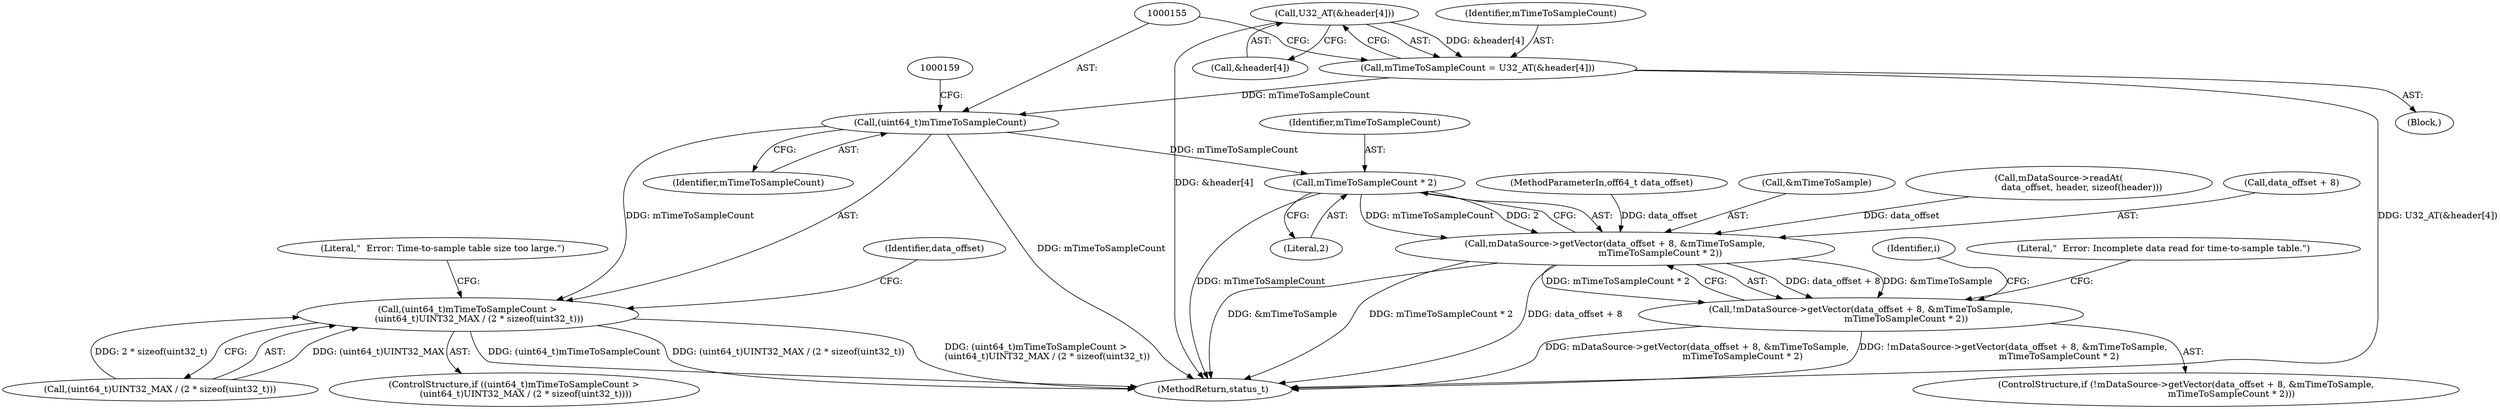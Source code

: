 digraph "0_Android_45737cb776625f17384540523674761e6313e6d4_1@array" {
"1000147" [label="(Call,U32_AT(&header[4]))"];
"1000145" [label="(Call,mTimeToSampleCount = U32_AT(&header[4]))"];
"1000154" [label="(Call,(uint64_t)mTimeToSampleCount)"];
"1000153" [label="(Call,(uint64_t)mTimeToSampleCount >\n        (uint64_t)UINT32_MAX / (2 * sizeof(uint32_t)))"];
"1000178" [label="(Call,mTimeToSampleCount * 2)"];
"1000172" [label="(Call,mDataSource->getVector(data_offset + 8, &mTimeToSample,\n                                mTimeToSampleCount * 2))"];
"1000171" [label="(Call,!mDataSource->getVector(data_offset + 8, &mTimeToSample,\n                                mTimeToSampleCount * 2))"];
"1000109" [label="(MethodParameterIn,off64_t data_offset)"];
"1000171" [label="(Call,!mDataSource->getVector(data_offset + 8, &mTimeToSample,\n                                mTimeToSampleCount * 2))"];
"1000176" [label="(Call,&mTimeToSample)"];
"1000147" [label="(Call,U32_AT(&header[4]))"];
"1000146" [label="(Identifier,mTimeToSampleCount)"];
"1000153" [label="(Call,(uint64_t)mTimeToSampleCount >\n        (uint64_t)UINT32_MAX / (2 * sizeof(uint32_t)))"];
"1000167" [label="(Literal,\"  Error: Time-to-sample table size too large.\")"];
"1000156" [label="(Identifier,mTimeToSampleCount)"];
"1000152" [label="(ControlStructure,if ((uint64_t)mTimeToSampleCount >\n        (uint64_t)UINT32_MAX / (2 * sizeof(uint32_t))))"];
"1000180" [label="(Literal,2)"];
"1000189" [label="(Identifier,i)"];
"1000178" [label="(Call,mTimeToSampleCount * 2)"];
"1000157" [label="(Call,(uint64_t)UINT32_MAX / (2 * sizeof(uint32_t)))"];
"1000125" [label="(Call,mDataSource->readAt(\n                data_offset, header, sizeof(header)))"];
"1000170" [label="(ControlStructure,if (!mDataSource->getVector(data_offset + 8, &mTimeToSample,\n                                mTimeToSampleCount * 2)))"];
"1000148" [label="(Call,&header[4])"];
"1000173" [label="(Call,data_offset + 8)"];
"1000183" [label="(Literal,\"  Error: Incomplete data read for time-to-sample table.\")"];
"1000179" [label="(Identifier,mTimeToSampleCount)"];
"1000111" [label="(Block,)"];
"1000206" [label="(MethodReturn,status_t)"];
"1000145" [label="(Call,mTimeToSampleCount = U32_AT(&header[4]))"];
"1000154" [label="(Call,(uint64_t)mTimeToSampleCount)"];
"1000172" [label="(Call,mDataSource->getVector(data_offset + 8, &mTimeToSample,\n                                mTimeToSampleCount * 2))"];
"1000174" [label="(Identifier,data_offset)"];
"1000147" -> "1000145"  [label="AST: "];
"1000147" -> "1000148"  [label="CFG: "];
"1000148" -> "1000147"  [label="AST: "];
"1000145" -> "1000147"  [label="CFG: "];
"1000147" -> "1000206"  [label="DDG: &header[4]"];
"1000147" -> "1000145"  [label="DDG: &header[4]"];
"1000145" -> "1000111"  [label="AST: "];
"1000146" -> "1000145"  [label="AST: "];
"1000155" -> "1000145"  [label="CFG: "];
"1000145" -> "1000206"  [label="DDG: U32_AT(&header[4])"];
"1000145" -> "1000154"  [label="DDG: mTimeToSampleCount"];
"1000154" -> "1000153"  [label="AST: "];
"1000154" -> "1000156"  [label="CFG: "];
"1000155" -> "1000154"  [label="AST: "];
"1000156" -> "1000154"  [label="AST: "];
"1000159" -> "1000154"  [label="CFG: "];
"1000154" -> "1000206"  [label="DDG: mTimeToSampleCount"];
"1000154" -> "1000153"  [label="DDG: mTimeToSampleCount"];
"1000154" -> "1000178"  [label="DDG: mTimeToSampleCount"];
"1000153" -> "1000152"  [label="AST: "];
"1000153" -> "1000157"  [label="CFG: "];
"1000157" -> "1000153"  [label="AST: "];
"1000167" -> "1000153"  [label="CFG: "];
"1000174" -> "1000153"  [label="CFG: "];
"1000153" -> "1000206"  [label="DDG: (uint64_t)mTimeToSampleCount >\n        (uint64_t)UINT32_MAX / (2 * sizeof(uint32_t))"];
"1000153" -> "1000206"  [label="DDG: (uint64_t)mTimeToSampleCount"];
"1000153" -> "1000206"  [label="DDG: (uint64_t)UINT32_MAX / (2 * sizeof(uint32_t))"];
"1000157" -> "1000153"  [label="DDG: (uint64_t)UINT32_MAX"];
"1000157" -> "1000153"  [label="DDG: 2 * sizeof(uint32_t)"];
"1000178" -> "1000172"  [label="AST: "];
"1000178" -> "1000180"  [label="CFG: "];
"1000179" -> "1000178"  [label="AST: "];
"1000180" -> "1000178"  [label="AST: "];
"1000172" -> "1000178"  [label="CFG: "];
"1000178" -> "1000206"  [label="DDG: mTimeToSampleCount"];
"1000178" -> "1000172"  [label="DDG: mTimeToSampleCount"];
"1000178" -> "1000172"  [label="DDG: 2"];
"1000172" -> "1000171"  [label="AST: "];
"1000173" -> "1000172"  [label="AST: "];
"1000176" -> "1000172"  [label="AST: "];
"1000171" -> "1000172"  [label="CFG: "];
"1000172" -> "1000206"  [label="DDG: mTimeToSampleCount * 2"];
"1000172" -> "1000206"  [label="DDG: &mTimeToSample"];
"1000172" -> "1000206"  [label="DDG: data_offset + 8"];
"1000172" -> "1000171"  [label="DDG: data_offset + 8"];
"1000172" -> "1000171"  [label="DDG: &mTimeToSample"];
"1000172" -> "1000171"  [label="DDG: mTimeToSampleCount * 2"];
"1000125" -> "1000172"  [label="DDG: data_offset"];
"1000109" -> "1000172"  [label="DDG: data_offset"];
"1000171" -> "1000170"  [label="AST: "];
"1000183" -> "1000171"  [label="CFG: "];
"1000189" -> "1000171"  [label="CFG: "];
"1000171" -> "1000206"  [label="DDG: mDataSource->getVector(data_offset + 8, &mTimeToSample,\n                                mTimeToSampleCount * 2)"];
"1000171" -> "1000206"  [label="DDG: !mDataSource->getVector(data_offset + 8, &mTimeToSample,\n                                mTimeToSampleCount * 2)"];
}
